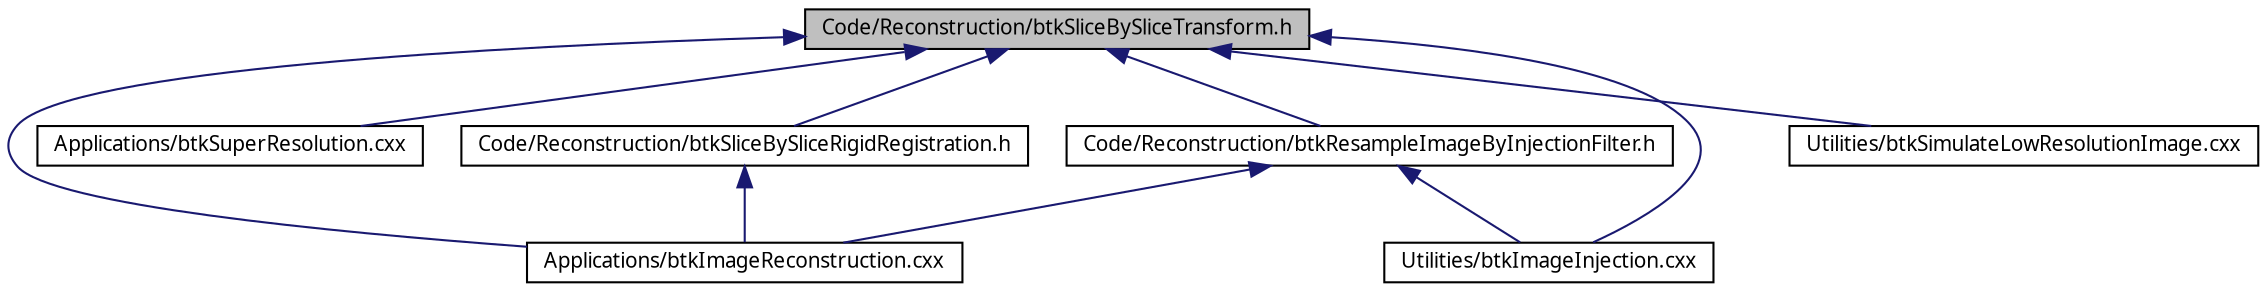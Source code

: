 digraph G
{
  edge [fontname="FreeSans.ttf",fontsize="10",labelfontname="FreeSans.ttf",labelfontsize="10"];
  node [fontname="FreeSans.ttf",fontsize="10",shape=record];
  Node1 [label="Code/Reconstruction/btkSliceBySliceTransform.h",height=0.2,width=0.4,color="black", fillcolor="grey75", style="filled" fontcolor="black"];
  Node1 -> Node2 [dir=back,color="midnightblue",fontsize="10",style="solid",fontname="FreeSans.ttf"];
  Node2 [label="Applications/btkImageReconstruction.cxx",height=0.2,width=0.4,color="black", fillcolor="white", style="filled",URL="$btk_image_reconstruction_8cxx.html"];
  Node1 -> Node3 [dir=back,color="midnightblue",fontsize="10",style="solid",fontname="FreeSans.ttf"];
  Node3 [label="Applications/btkSuperResolution.cxx",height=0.2,width=0.4,color="black", fillcolor="white", style="filled",URL="$btk_super_resolution_8cxx.html"];
  Node1 -> Node4 [dir=back,color="midnightblue",fontsize="10",style="solid",fontname="FreeSans.ttf"];
  Node4 [label="Code/Reconstruction/btkResampleImageByInjectionFilter.h",height=0.2,width=0.4,color="black", fillcolor="white", style="filled",URL="$btk_resample_image_by_injection_filter_8h.html"];
  Node4 -> Node2 [dir=back,color="midnightblue",fontsize="10",style="solid",fontname="FreeSans.ttf"];
  Node4 -> Node5 [dir=back,color="midnightblue",fontsize="10",style="solid",fontname="FreeSans.ttf"];
  Node5 [label="Utilities/btkImageInjection.cxx",height=0.2,width=0.4,color="black", fillcolor="white", style="filled",URL="$btk_image_injection_8cxx.html"];
  Node1 -> Node6 [dir=back,color="midnightblue",fontsize="10",style="solid",fontname="FreeSans.ttf"];
  Node6 [label="Code/Reconstruction/btkSliceBySliceRigidRegistration.h",height=0.2,width=0.4,color="black", fillcolor="white", style="filled",URL="$btk_slice_by_slice_rigid_registration_8h.html"];
  Node6 -> Node2 [dir=back,color="midnightblue",fontsize="10",style="solid",fontname="FreeSans.ttf"];
  Node1 -> Node5 [dir=back,color="midnightblue",fontsize="10",style="solid",fontname="FreeSans.ttf"];
  Node1 -> Node7 [dir=back,color="midnightblue",fontsize="10",style="solid",fontname="FreeSans.ttf"];
  Node7 [label="Utilities/btkSimulateLowResolutionImage.cxx",height=0.2,width=0.4,color="black", fillcolor="white", style="filled",URL="$btk_simulate_low_resolution_image_8cxx.html"];
}

